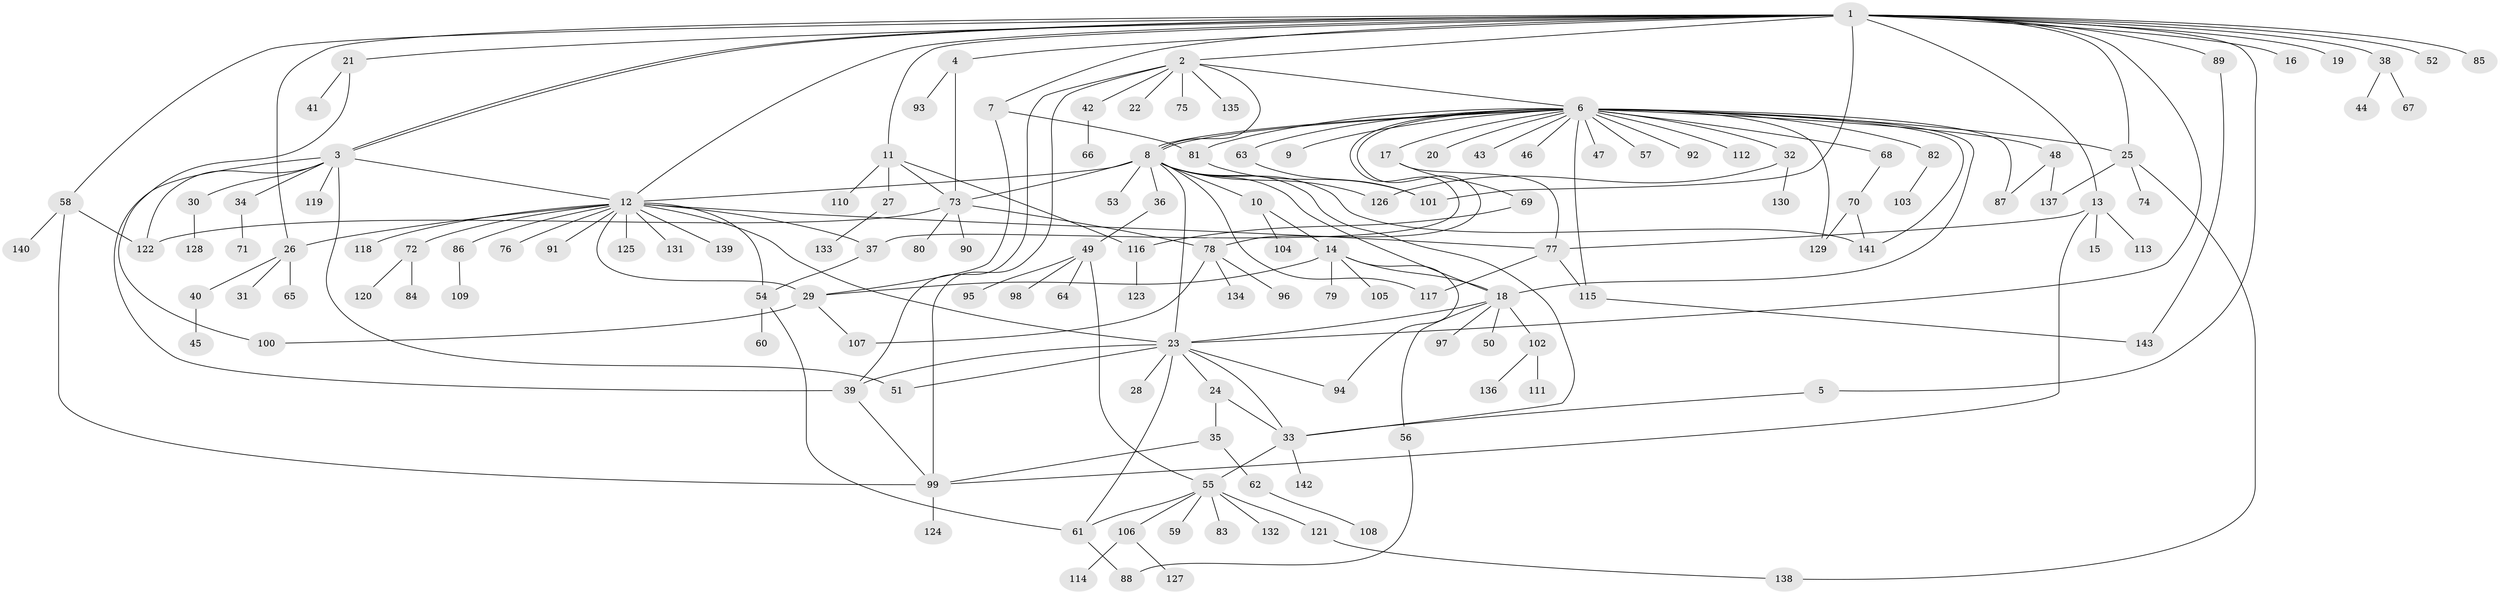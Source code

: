 // coarse degree distribution, {17: 0.017241379310344827, 1: 0.46551724137931033, 3: 0.15517241379310345, 4: 0.06896551724137931, 2: 0.06896551724137931, 5: 0.06896551724137931, 10: 0.017241379310344827, 6: 0.06896551724137931, 7: 0.017241379310344827, 11: 0.017241379310344827, 14: 0.017241379310344827, 19: 0.017241379310344827}
// Generated by graph-tools (version 1.1) at 2025/36/03/04/25 23:36:41]
// undirected, 143 vertices, 196 edges
graph export_dot {
  node [color=gray90,style=filled];
  1;
  2;
  3;
  4;
  5;
  6;
  7;
  8;
  9;
  10;
  11;
  12;
  13;
  14;
  15;
  16;
  17;
  18;
  19;
  20;
  21;
  22;
  23;
  24;
  25;
  26;
  27;
  28;
  29;
  30;
  31;
  32;
  33;
  34;
  35;
  36;
  37;
  38;
  39;
  40;
  41;
  42;
  43;
  44;
  45;
  46;
  47;
  48;
  49;
  50;
  51;
  52;
  53;
  54;
  55;
  56;
  57;
  58;
  59;
  60;
  61;
  62;
  63;
  64;
  65;
  66;
  67;
  68;
  69;
  70;
  71;
  72;
  73;
  74;
  75;
  76;
  77;
  78;
  79;
  80;
  81;
  82;
  83;
  84;
  85;
  86;
  87;
  88;
  89;
  90;
  91;
  92;
  93;
  94;
  95;
  96;
  97;
  98;
  99;
  100;
  101;
  102;
  103;
  104;
  105;
  106;
  107;
  108;
  109;
  110;
  111;
  112;
  113;
  114;
  115;
  116;
  117;
  118;
  119;
  120;
  121;
  122;
  123;
  124;
  125;
  126;
  127;
  128;
  129;
  130;
  131;
  132;
  133;
  134;
  135;
  136;
  137;
  138;
  139;
  140;
  141;
  142;
  143;
  1 -- 2;
  1 -- 3;
  1 -- 3;
  1 -- 4;
  1 -- 5;
  1 -- 7;
  1 -- 11;
  1 -- 12;
  1 -- 13;
  1 -- 16;
  1 -- 19;
  1 -- 21;
  1 -- 23;
  1 -- 25;
  1 -- 26;
  1 -- 38;
  1 -- 52;
  1 -- 58;
  1 -- 85;
  1 -- 89;
  1 -- 101;
  2 -- 6;
  2 -- 8;
  2 -- 22;
  2 -- 39;
  2 -- 42;
  2 -- 75;
  2 -- 99;
  2 -- 135;
  3 -- 12;
  3 -- 30;
  3 -- 34;
  3 -- 39;
  3 -- 51;
  3 -- 119;
  3 -- 122;
  4 -- 73;
  4 -- 93;
  5 -- 33;
  6 -- 8;
  6 -- 8;
  6 -- 9;
  6 -- 17;
  6 -- 18;
  6 -- 20;
  6 -- 25;
  6 -- 32;
  6 -- 37;
  6 -- 43;
  6 -- 46;
  6 -- 47;
  6 -- 48;
  6 -- 57;
  6 -- 63;
  6 -- 68;
  6 -- 78;
  6 -- 81;
  6 -- 82;
  6 -- 87;
  6 -- 92;
  6 -- 112;
  6 -- 115;
  6 -- 129;
  6 -- 141;
  7 -- 29;
  7 -- 81;
  8 -- 10;
  8 -- 12;
  8 -- 18;
  8 -- 23;
  8 -- 33;
  8 -- 36;
  8 -- 53;
  8 -- 73;
  8 -- 117;
  8 -- 126;
  8 -- 141;
  10 -- 14;
  10 -- 104;
  11 -- 27;
  11 -- 73;
  11 -- 110;
  11 -- 116;
  12 -- 23;
  12 -- 26;
  12 -- 29;
  12 -- 37;
  12 -- 54;
  12 -- 72;
  12 -- 76;
  12 -- 77;
  12 -- 86;
  12 -- 91;
  12 -- 118;
  12 -- 125;
  12 -- 131;
  12 -- 139;
  13 -- 15;
  13 -- 77;
  13 -- 99;
  13 -- 113;
  14 -- 18;
  14 -- 29;
  14 -- 79;
  14 -- 94;
  14 -- 105;
  17 -- 69;
  17 -- 77;
  18 -- 23;
  18 -- 50;
  18 -- 56;
  18 -- 97;
  18 -- 102;
  21 -- 41;
  21 -- 100;
  23 -- 24;
  23 -- 28;
  23 -- 33;
  23 -- 39;
  23 -- 51;
  23 -- 61;
  23 -- 94;
  24 -- 33;
  24 -- 35;
  25 -- 74;
  25 -- 137;
  25 -- 138;
  26 -- 31;
  26 -- 40;
  26 -- 65;
  27 -- 133;
  29 -- 100;
  29 -- 107;
  30 -- 128;
  32 -- 126;
  32 -- 130;
  33 -- 55;
  33 -- 142;
  34 -- 71;
  35 -- 62;
  35 -- 99;
  36 -- 49;
  37 -- 54;
  38 -- 44;
  38 -- 67;
  39 -- 99;
  40 -- 45;
  42 -- 66;
  48 -- 87;
  48 -- 137;
  49 -- 55;
  49 -- 64;
  49 -- 95;
  49 -- 98;
  54 -- 60;
  54 -- 61;
  55 -- 59;
  55 -- 61;
  55 -- 83;
  55 -- 106;
  55 -- 121;
  55 -- 132;
  56 -- 88;
  58 -- 99;
  58 -- 122;
  58 -- 140;
  61 -- 88;
  62 -- 108;
  63 -- 101;
  68 -- 70;
  69 -- 116;
  70 -- 129;
  70 -- 141;
  72 -- 84;
  72 -- 120;
  73 -- 78;
  73 -- 80;
  73 -- 90;
  73 -- 122;
  77 -- 115;
  77 -- 117;
  78 -- 96;
  78 -- 107;
  78 -- 134;
  81 -- 101;
  82 -- 103;
  86 -- 109;
  89 -- 143;
  99 -- 124;
  102 -- 111;
  102 -- 136;
  106 -- 114;
  106 -- 127;
  115 -- 143;
  116 -- 123;
  121 -- 138;
}
